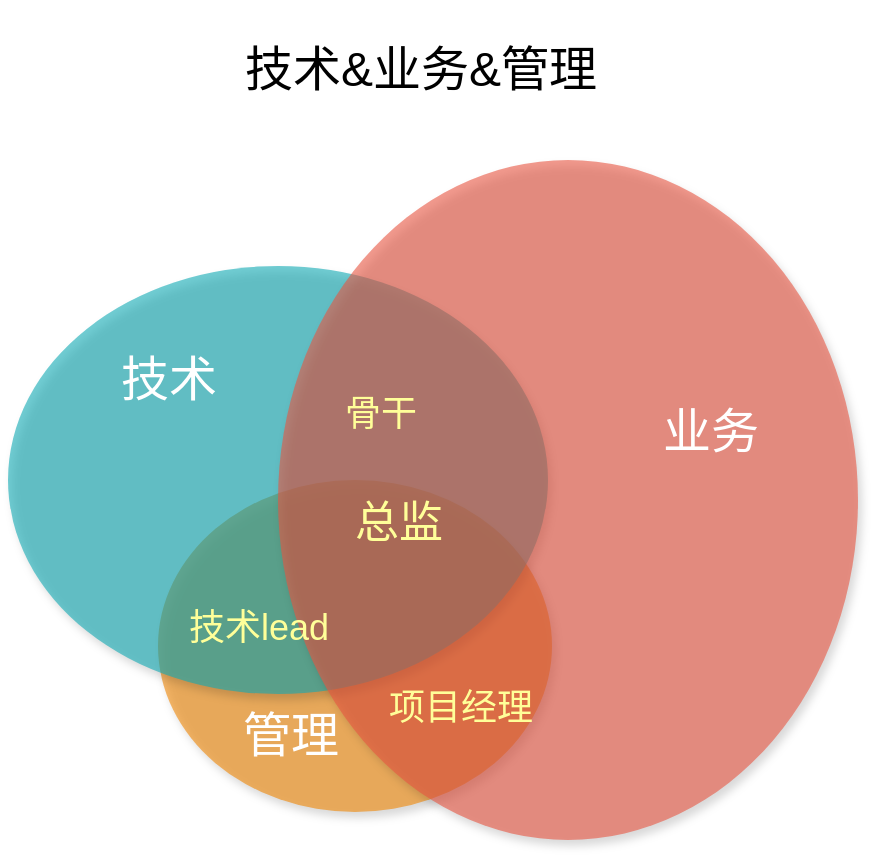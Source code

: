 <mxfile version="12.2.4" pages="1"><diagram id="pDUDA8WQ9Da5G2s4g8Zc" name="Page-1"><mxGraphModel dx="875" dy="497" grid="1" gridSize="10" guides="1" tooltips="1" connect="1" arrows="1" fold="1" page="1" pageScale="1" pageWidth="1169" pageHeight="827" background="#ffffff" math="0" shadow="0"><root><mxCell id="0"/><mxCell id="1" parent="0"/><mxCell id="21531" value="" style="ellipse;fillColor=#F08705;opacity=60;strokeColor=none;html=1;fontColor=#FFFFFF;shadow=1;dashed=1;" parent="1" vertex="1"><mxGeometry x="467" y="290" width="197" height="166" as="geometry"/></mxCell><mxCell id="21532" value="" style="ellipse;fillColor=#12AAB5;opacity=60;strokeColor=none;html=1;fontColor=#FFFFFF;shadow=1;" parent="1" vertex="1"><mxGeometry x="392" y="183" width="270" height="214" as="geometry"/></mxCell><mxCell id="21533" value="" style="ellipse;fillColor=#e85642;opacity=60;strokeColor=none;html=1;fontColor=#FFFFFF;shadow=1;" parent="1" vertex="1"><mxGeometry x="527" y="130" width="290" height="340" as="geometry"/></mxCell><mxCell id="21534" value="技术" style="text;fontSize=24;align=center;verticalAlign=middle;html=1;fontColor=#FFFFFF;" parent="1" vertex="1"><mxGeometry x="417" y="214" width="110" height="52" as="geometry"/></mxCell><mxCell id="21535" value="业务" style="text;fontSize=24;align=center;verticalAlign=middle;html=1;fontColor=#FFFFFF;" parent="1" vertex="1"><mxGeometry x="697" y="240" width="91" height="52" as="geometry"/></mxCell><mxCell id="21536" value="管理" style="text;fontSize=24;align=center;verticalAlign=middle;html=1;fontColor=#FFFFFF;" parent="1" vertex="1"><mxGeometry x="487" y="402" width="91" height="32" as="geometry"/></mxCell><mxCell id="21537" value="骨干" style="text;align=center;html=1;fontColor=#FFFF99;fontSize=18;strokeWidth=2;" parent="1" vertex="1"><mxGeometry x="558" y="240" width="40" height="40" as="geometry"/></mxCell><mxCell id="21538" value="技术lead" style="text;align=center;html=1;fontColor=#FFFF99;fontSize=18;strokeWidth=2;" parent="1" vertex="1"><mxGeometry x="496.5" y="347" width="40" height="40" as="geometry"/></mxCell><mxCell id="21539" value="项目经理" style="text;align=center;html=1;fontColor=#FFFF99;fontSize=18;strokeWidth=2;" parent="1" vertex="1"><mxGeometry x="598" y="387" width="40" height="40" as="geometry"/></mxCell><mxCell id="21540" value="总监" style="text;align=center;html=1;fontColor=#FFFF99;fontSize=22;strokeWidth=2;" parent="1" vertex="1"><mxGeometry x="567" y="292" width="40" height="40" as="geometry"/></mxCell><mxCell id="5Wo5XN34Po_K5WMj8j4p-21540" value="技术&amp;amp;业务&amp;amp;管理" style="text;fontSize=24;align=center;verticalAlign=middle;html=1;fontColor=#000000;" parent="1" vertex="1"><mxGeometry x="503" y="50" width="190" height="70" as="geometry"/></mxCell></root></mxGraphModel></diagram></mxfile>